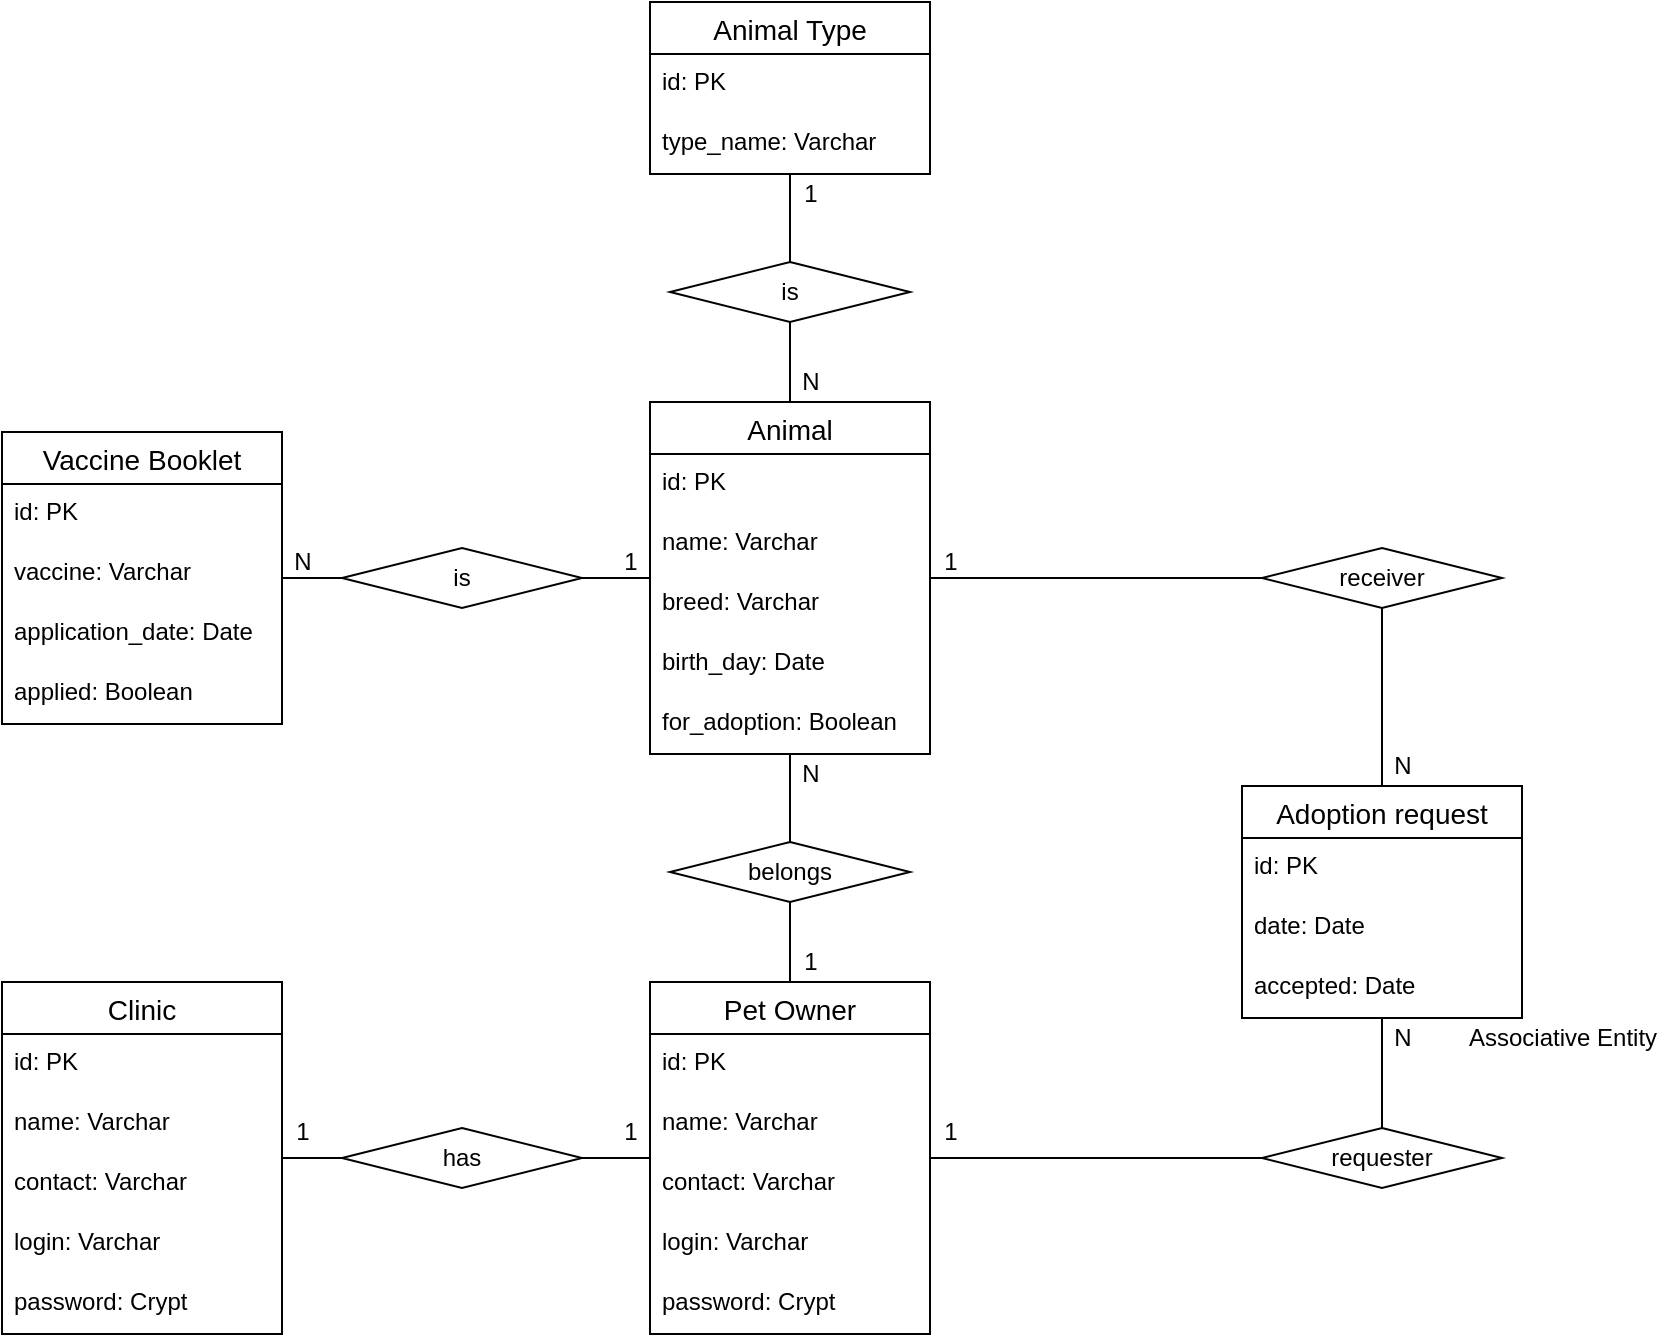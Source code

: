 <mxfile version="14.9.6" type="device"><diagram id="mrgqSwOiPpOiELAc4BTN" name="Página-1"><mxGraphModel dx="1240" dy="739" grid="1" gridSize="10" guides="1" tooltips="1" connect="1" arrows="1" fold="1" page="1" pageScale="1" pageWidth="1169" pageHeight="827" math="0" shadow="0"><root><mxCell id="0"/><mxCell id="1" parent="0"/><mxCell id="-Cp5Lhwi0LvBnycnR3eA-3" value="Animal" style="swimlane;fontStyle=0;childLayout=stackLayout;horizontal=1;startSize=26;horizontalStack=0;resizeParent=1;resizeParentMax=0;resizeLast=0;collapsible=1;marginBottom=0;align=center;fontSize=14;" parent="1" vertex="1"><mxGeometry x="528" y="280" width="140" height="176" as="geometry"/></mxCell><mxCell id="-Cp5Lhwi0LvBnycnR3eA-4" value="id: PK" style="text;strokeColor=none;fillColor=none;spacingLeft=4;spacingRight=4;overflow=hidden;rotatable=0;points=[[0,0.5],[1,0.5]];portConstraint=eastwest;fontSize=12;" parent="-Cp5Lhwi0LvBnycnR3eA-3" vertex="1"><mxGeometry y="26" width="140" height="30" as="geometry"/></mxCell><mxCell id="-Cp5Lhwi0LvBnycnR3eA-5" value="name: Varchar" style="text;strokeColor=none;fillColor=none;spacingLeft=4;spacingRight=4;overflow=hidden;rotatable=0;points=[[0,0.5],[1,0.5]];portConstraint=eastwest;fontSize=12;" parent="-Cp5Lhwi0LvBnycnR3eA-3" vertex="1"><mxGeometry y="56" width="140" height="30" as="geometry"/></mxCell><mxCell id="-Cp5Lhwi0LvBnycnR3eA-6" value="breed: Varchar" style="text;strokeColor=none;fillColor=none;spacingLeft=4;spacingRight=4;overflow=hidden;rotatable=0;points=[[0,0.5],[1,0.5]];portConstraint=eastwest;fontSize=12;" parent="-Cp5Lhwi0LvBnycnR3eA-3" vertex="1"><mxGeometry y="86" width="140" height="30" as="geometry"/></mxCell><mxCell id="-Cp5Lhwi0LvBnycnR3eA-7" value="birth_day: Date" style="text;strokeColor=none;fillColor=none;spacingLeft=4;spacingRight=4;overflow=hidden;rotatable=0;points=[[0,0.5],[1,0.5]];portConstraint=eastwest;fontSize=12;" parent="-Cp5Lhwi0LvBnycnR3eA-3" vertex="1"><mxGeometry y="116" width="140" height="30" as="geometry"/></mxCell><mxCell id="-Cp5Lhwi0LvBnycnR3eA-8" value="for_adoption: Boolean" style="text;strokeColor=none;fillColor=none;spacingLeft=4;spacingRight=4;overflow=hidden;rotatable=0;points=[[0,0.5],[1,0.5]];portConstraint=eastwest;fontSize=12;" parent="-Cp5Lhwi0LvBnycnR3eA-3" vertex="1"><mxGeometry y="146" width="140" height="30" as="geometry"/></mxCell><mxCell id="RMEIacgLU51vDSc4DHRo-1" value="Animal Type" style="swimlane;fontStyle=0;childLayout=stackLayout;horizontal=1;startSize=26;horizontalStack=0;resizeParent=1;resizeParentMax=0;resizeLast=0;collapsible=1;marginBottom=0;align=center;fontSize=14;" vertex="1" parent="1"><mxGeometry x="528" y="80" width="140" height="86" as="geometry"/></mxCell><mxCell id="RMEIacgLU51vDSc4DHRo-2" value="id: PK" style="text;strokeColor=none;fillColor=none;spacingLeft=4;spacingRight=4;overflow=hidden;rotatable=0;points=[[0,0.5],[1,0.5]];portConstraint=eastwest;fontSize=12;" vertex="1" parent="RMEIacgLU51vDSc4DHRo-1"><mxGeometry y="26" width="140" height="30" as="geometry"/></mxCell><mxCell id="RMEIacgLU51vDSc4DHRo-3" value="type_name: Varchar" style="text;strokeColor=none;fillColor=none;spacingLeft=4;spacingRight=4;overflow=hidden;rotatable=0;points=[[0,0.5],[1,0.5]];portConstraint=eastwest;fontSize=12;" vertex="1" parent="RMEIacgLU51vDSc4DHRo-1"><mxGeometry y="56" width="140" height="30" as="geometry"/></mxCell><mxCell id="RMEIacgLU51vDSc4DHRo-9" value="is" style="shape=rhombus;perimeter=rhombusPerimeter;whiteSpace=wrap;html=1;align=center;" vertex="1" parent="1"><mxGeometry x="538" y="210" width="120" height="30" as="geometry"/></mxCell><mxCell id="RMEIacgLU51vDSc4DHRo-10" value="" style="endArrow=none;html=1;rounded=0;" edge="1" parent="1" source="-Cp5Lhwi0LvBnycnR3eA-3" target="RMEIacgLU51vDSc4DHRo-9"><mxGeometry relative="1" as="geometry"><mxPoint x="534" y="230" as="sourcePoint"/><mxPoint x="694" y="230" as="targetPoint"/></mxGeometry></mxCell><mxCell id="RMEIacgLU51vDSc4DHRo-11" value="" style="endArrow=none;html=1;rounded=0;" edge="1" parent="1" source="RMEIacgLU51vDSc4DHRo-9" target="RMEIacgLU51vDSc4DHRo-1"><mxGeometry relative="1" as="geometry"><mxPoint x="608" y="290" as="sourcePoint"/><mxPoint x="608" y="250" as="targetPoint"/></mxGeometry></mxCell><mxCell id="RMEIacgLU51vDSc4DHRo-12" value="1" style="text;html=1;align=center;verticalAlign=middle;resizable=0;points=[];autosize=1;strokeColor=none;" vertex="1" parent="1"><mxGeometry x="598" y="166" width="20" height="20" as="geometry"/></mxCell><mxCell id="RMEIacgLU51vDSc4DHRo-13" value="N" style="text;html=1;align=center;verticalAlign=middle;resizable=0;points=[];autosize=1;strokeColor=none;" vertex="1" parent="1"><mxGeometry x="598" y="260" width="20" height="20" as="geometry"/></mxCell><mxCell id="RMEIacgLU51vDSc4DHRo-14" value="Pet Owner" style="swimlane;fontStyle=0;childLayout=stackLayout;horizontal=1;startSize=26;horizontalStack=0;resizeParent=1;resizeParentMax=0;resizeLast=0;collapsible=1;marginBottom=0;align=center;fontSize=14;" vertex="1" parent="1"><mxGeometry x="528" y="570" width="140" height="176" as="geometry"/></mxCell><mxCell id="RMEIacgLU51vDSc4DHRo-15" value="id: PK" style="text;strokeColor=none;fillColor=none;spacingLeft=4;spacingRight=4;overflow=hidden;rotatable=0;points=[[0,0.5],[1,0.5]];portConstraint=eastwest;fontSize=12;" vertex="1" parent="RMEIacgLU51vDSc4DHRo-14"><mxGeometry y="26" width="140" height="30" as="geometry"/></mxCell><mxCell id="RMEIacgLU51vDSc4DHRo-16" value="name: Varchar" style="text;strokeColor=none;fillColor=none;spacingLeft=4;spacingRight=4;overflow=hidden;rotatable=0;points=[[0,0.5],[1,0.5]];portConstraint=eastwest;fontSize=12;" vertex="1" parent="RMEIacgLU51vDSc4DHRo-14"><mxGeometry y="56" width="140" height="30" as="geometry"/></mxCell><mxCell id="RMEIacgLU51vDSc4DHRo-17" value="contact: Varchar" style="text;strokeColor=none;fillColor=none;spacingLeft=4;spacingRight=4;overflow=hidden;rotatable=0;points=[[0,0.5],[1,0.5]];portConstraint=eastwest;fontSize=12;" vertex="1" parent="RMEIacgLU51vDSc4DHRo-14"><mxGeometry y="86" width="140" height="30" as="geometry"/></mxCell><mxCell id="RMEIacgLU51vDSc4DHRo-18" value="login: Varchar" style="text;strokeColor=none;fillColor=none;spacingLeft=4;spacingRight=4;overflow=hidden;rotatable=0;points=[[0,0.5],[1,0.5]];portConstraint=eastwest;fontSize=12;" vertex="1" parent="RMEIacgLU51vDSc4DHRo-14"><mxGeometry y="116" width="140" height="30" as="geometry"/></mxCell><mxCell id="RMEIacgLU51vDSc4DHRo-19" value="password: Crypt" style="text;strokeColor=none;fillColor=none;spacingLeft=4;spacingRight=4;overflow=hidden;rotatable=0;points=[[0,0.5],[1,0.5]];portConstraint=eastwest;fontSize=12;" vertex="1" parent="RMEIacgLU51vDSc4DHRo-14"><mxGeometry y="146" width="140" height="30" as="geometry"/></mxCell><mxCell id="RMEIacgLU51vDSc4DHRo-20" value="Clinic" style="swimlane;fontStyle=0;childLayout=stackLayout;horizontal=1;startSize=26;horizontalStack=0;resizeParent=1;resizeParentMax=0;resizeLast=0;collapsible=1;marginBottom=0;align=center;fontSize=14;" vertex="1" parent="1"><mxGeometry x="204" y="570" width="140" height="176" as="geometry"/></mxCell><mxCell id="RMEIacgLU51vDSc4DHRo-21" value="id: PK" style="text;strokeColor=none;fillColor=none;spacingLeft=4;spacingRight=4;overflow=hidden;rotatable=0;points=[[0,0.5],[1,0.5]];portConstraint=eastwest;fontSize=12;" vertex="1" parent="RMEIacgLU51vDSc4DHRo-20"><mxGeometry y="26" width="140" height="30" as="geometry"/></mxCell><mxCell id="RMEIacgLU51vDSc4DHRo-22" value="name: Varchar" style="text;strokeColor=none;fillColor=none;spacingLeft=4;spacingRight=4;overflow=hidden;rotatable=0;points=[[0,0.5],[1,0.5]];portConstraint=eastwest;fontSize=12;" vertex="1" parent="RMEIacgLU51vDSc4DHRo-20"><mxGeometry y="56" width="140" height="30" as="geometry"/></mxCell><mxCell id="RMEIacgLU51vDSc4DHRo-23" value="contact: Varchar" style="text;strokeColor=none;fillColor=none;spacingLeft=4;spacingRight=4;overflow=hidden;rotatable=0;points=[[0,0.5],[1,0.5]];portConstraint=eastwest;fontSize=12;" vertex="1" parent="RMEIacgLU51vDSc4DHRo-20"><mxGeometry y="86" width="140" height="30" as="geometry"/></mxCell><mxCell id="RMEIacgLU51vDSc4DHRo-24" value="login: Varchar" style="text;strokeColor=none;fillColor=none;spacingLeft=4;spacingRight=4;overflow=hidden;rotatable=0;points=[[0,0.5],[1,0.5]];portConstraint=eastwest;fontSize=12;" vertex="1" parent="RMEIacgLU51vDSc4DHRo-20"><mxGeometry y="116" width="140" height="30" as="geometry"/></mxCell><mxCell id="RMEIacgLU51vDSc4DHRo-25" value="password: Crypt" style="text;strokeColor=none;fillColor=none;spacingLeft=4;spacingRight=4;overflow=hidden;rotatable=0;points=[[0,0.5],[1,0.5]];portConstraint=eastwest;fontSize=12;" vertex="1" parent="RMEIacgLU51vDSc4DHRo-20"><mxGeometry y="146" width="140" height="30" as="geometry"/></mxCell><mxCell id="RMEIacgLU51vDSc4DHRo-26" value="belongs" style="shape=rhombus;perimeter=rhombusPerimeter;whiteSpace=wrap;html=1;align=center;" vertex="1" parent="1"><mxGeometry x="538" y="500" width="120" height="30" as="geometry"/></mxCell><mxCell id="RMEIacgLU51vDSc4DHRo-27" value="" style="endArrow=none;html=1;rounded=0;" edge="1" parent="1" source="-Cp5Lhwi0LvBnycnR3eA-3" target="RMEIacgLU51vDSc4DHRo-26"><mxGeometry relative="1" as="geometry"><mxPoint x="608" y="290" as="sourcePoint"/><mxPoint x="608" y="250" as="targetPoint"/></mxGeometry></mxCell><mxCell id="RMEIacgLU51vDSc4DHRo-29" value="" style="endArrow=none;html=1;rounded=0;" edge="1" parent="1" source="RMEIacgLU51vDSc4DHRo-14" target="RMEIacgLU51vDSc4DHRo-26"><mxGeometry relative="1" as="geometry"><mxPoint x="608" y="466" as="sourcePoint"/><mxPoint x="608" y="500.0" as="targetPoint"/></mxGeometry></mxCell><mxCell id="RMEIacgLU51vDSc4DHRo-30" value="N" style="text;html=1;align=center;verticalAlign=middle;resizable=0;points=[];autosize=1;strokeColor=none;" vertex="1" parent="1"><mxGeometry x="598" y="456" width="20" height="20" as="geometry"/></mxCell><mxCell id="RMEIacgLU51vDSc4DHRo-31" value="1" style="text;html=1;align=center;verticalAlign=middle;resizable=0;points=[];autosize=1;strokeColor=none;" vertex="1" parent="1"><mxGeometry x="598" y="550" width="20" height="20" as="geometry"/></mxCell><mxCell id="RMEIacgLU51vDSc4DHRo-32" value="has" style="shape=rhombus;perimeter=rhombusPerimeter;whiteSpace=wrap;html=1;align=center;" vertex="1" parent="1"><mxGeometry x="374" y="643" width="120" height="30" as="geometry"/></mxCell><mxCell id="RMEIacgLU51vDSc4DHRo-33" value="" style="endArrow=none;html=1;rounded=0;" edge="1" parent="1" source="RMEIacgLU51vDSc4DHRo-32" target="RMEIacgLU51vDSc4DHRo-20"><mxGeometry relative="1" as="geometry"><mxPoint x="608" y="580.0" as="sourcePoint"/><mxPoint x="608" y="540.0" as="targetPoint"/></mxGeometry></mxCell><mxCell id="RMEIacgLU51vDSc4DHRo-34" value="" style="endArrow=none;html=1;rounded=0;" edge="1" parent="1" source="RMEIacgLU51vDSc4DHRo-32" target="RMEIacgLU51vDSc4DHRo-14"><mxGeometry relative="1" as="geometry"><mxPoint x="394.0" y="668.0" as="sourcePoint"/><mxPoint x="364" y="668.0" as="targetPoint"/></mxGeometry></mxCell><mxCell id="RMEIacgLU51vDSc4DHRo-35" value="1" style="text;html=1;align=center;verticalAlign=middle;resizable=0;points=[];autosize=1;strokeColor=none;" vertex="1" parent="1"><mxGeometry x="508" y="635" width="20" height="20" as="geometry"/></mxCell><mxCell id="RMEIacgLU51vDSc4DHRo-36" value="1" style="text;html=1;align=center;verticalAlign=middle;resizable=0;points=[];autosize=1;strokeColor=none;" vertex="1" parent="1"><mxGeometry x="344" y="635" width="20" height="20" as="geometry"/></mxCell><mxCell id="RMEIacgLU51vDSc4DHRo-38" value="Vaccine Booklet" style="swimlane;fontStyle=0;childLayout=stackLayout;horizontal=1;startSize=26;horizontalStack=0;resizeParent=1;resizeParentMax=0;resizeLast=0;collapsible=1;marginBottom=0;align=center;fontSize=14;" vertex="1" parent="1"><mxGeometry x="204" y="295" width="140" height="146" as="geometry"/></mxCell><mxCell id="RMEIacgLU51vDSc4DHRo-39" value="id: PK" style="text;strokeColor=none;fillColor=none;spacingLeft=4;spacingRight=4;overflow=hidden;rotatable=0;points=[[0,0.5],[1,0.5]];portConstraint=eastwest;fontSize=12;" vertex="1" parent="RMEIacgLU51vDSc4DHRo-38"><mxGeometry y="26" width="140" height="30" as="geometry"/></mxCell><mxCell id="RMEIacgLU51vDSc4DHRo-40" value="vaccine: Varchar" style="text;strokeColor=none;fillColor=none;spacingLeft=4;spacingRight=4;overflow=hidden;rotatable=0;points=[[0,0.5],[1,0.5]];portConstraint=eastwest;fontSize=12;" vertex="1" parent="RMEIacgLU51vDSc4DHRo-38"><mxGeometry y="56" width="140" height="30" as="geometry"/></mxCell><mxCell id="RMEIacgLU51vDSc4DHRo-41" value="application_date: Date" style="text;strokeColor=none;fillColor=none;spacingLeft=4;spacingRight=4;overflow=hidden;rotatable=0;points=[[0,0.5],[1,0.5]];portConstraint=eastwest;fontSize=12;" vertex="1" parent="RMEIacgLU51vDSc4DHRo-38"><mxGeometry y="86" width="140" height="30" as="geometry"/></mxCell><mxCell id="RMEIacgLU51vDSc4DHRo-42" value="applied: Boolean" style="text;strokeColor=none;fillColor=none;spacingLeft=4;spacingRight=4;overflow=hidden;rotatable=0;points=[[0,0.5],[1,0.5]];portConstraint=eastwest;fontSize=12;" vertex="1" parent="RMEIacgLU51vDSc4DHRo-38"><mxGeometry y="116" width="140" height="30" as="geometry"/></mxCell><mxCell id="RMEIacgLU51vDSc4DHRo-44" value="is" style="shape=rhombus;perimeter=rhombusPerimeter;whiteSpace=wrap;html=1;align=center;" vertex="1" parent="1"><mxGeometry x="374" y="353" width="120" height="30" as="geometry"/></mxCell><mxCell id="RMEIacgLU51vDSc4DHRo-48" value="" style="endArrow=none;html=1;rounded=0;" edge="1" parent="1" source="RMEIacgLU51vDSc4DHRo-38" target="RMEIacgLU51vDSc4DHRo-44"><mxGeometry relative="1" as="geometry"><mxPoint x="608" y="220" as="sourcePoint"/><mxPoint x="608" y="176.0" as="targetPoint"/></mxGeometry></mxCell><mxCell id="RMEIacgLU51vDSc4DHRo-49" value="" style="endArrow=none;html=1;rounded=0;" edge="1" parent="1" source="-Cp5Lhwi0LvBnycnR3eA-3" target="RMEIacgLU51vDSc4DHRo-44"><mxGeometry relative="1" as="geometry"><mxPoint x="354" y="378" as="sourcePoint"/><mxPoint x="384" y="378" as="targetPoint"/></mxGeometry></mxCell><mxCell id="RMEIacgLU51vDSc4DHRo-50" value="Adoption request" style="swimlane;fontStyle=0;childLayout=stackLayout;horizontal=1;startSize=26;horizontalStack=0;resizeParent=1;resizeParentMax=0;resizeLast=0;collapsible=1;marginBottom=0;align=center;fontSize=14;" vertex="1" parent="1"><mxGeometry x="824" y="472" width="140" height="116" as="geometry"/></mxCell><mxCell id="RMEIacgLU51vDSc4DHRo-51" value="id: PK" style="text;strokeColor=none;fillColor=none;spacingLeft=4;spacingRight=4;overflow=hidden;rotatable=0;points=[[0,0.5],[1,0.5]];portConstraint=eastwest;fontSize=12;" vertex="1" parent="RMEIacgLU51vDSc4DHRo-50"><mxGeometry y="26" width="140" height="30" as="geometry"/></mxCell><mxCell id="RMEIacgLU51vDSc4DHRo-53" value="date: Date" style="text;strokeColor=none;fillColor=none;spacingLeft=4;spacingRight=4;overflow=hidden;rotatable=0;points=[[0,0.5],[1,0.5]];portConstraint=eastwest;fontSize=12;" vertex="1" parent="RMEIacgLU51vDSc4DHRo-50"><mxGeometry y="56" width="140" height="30" as="geometry"/></mxCell><mxCell id="RMEIacgLU51vDSc4DHRo-59" value="accepted: Date" style="text;strokeColor=none;fillColor=none;spacingLeft=4;spacingRight=4;overflow=hidden;rotatable=0;points=[[0,0.5],[1,0.5]];portConstraint=eastwest;fontSize=12;" vertex="1" parent="RMEIacgLU51vDSc4DHRo-50"><mxGeometry y="86" width="140" height="30" as="geometry"/></mxCell><mxCell id="RMEIacgLU51vDSc4DHRo-56" value="requester" style="shape=rhombus;perimeter=rhombusPerimeter;whiteSpace=wrap;html=1;align=center;" vertex="1" parent="1"><mxGeometry x="834" y="643" width="120" height="30" as="geometry"/></mxCell><mxCell id="RMEIacgLU51vDSc4DHRo-57" value="" style="endArrow=none;html=1;rounded=0;" edge="1" parent="1" source="RMEIacgLU51vDSc4DHRo-56" target="RMEIacgLU51vDSc4DHRo-14"><mxGeometry relative="1" as="geometry"><mxPoint x="504" y="668" as="sourcePoint"/><mxPoint x="538" y="668" as="targetPoint"/></mxGeometry></mxCell><mxCell id="RMEIacgLU51vDSc4DHRo-58" value="" style="endArrow=none;html=1;rounded=0;" edge="1" parent="1" source="RMEIacgLU51vDSc4DHRo-50" target="RMEIacgLU51vDSc4DHRo-56"><mxGeometry relative="1" as="geometry"><mxPoint x="844" y="668" as="sourcePoint"/><mxPoint x="678" y="668" as="targetPoint"/></mxGeometry></mxCell><mxCell id="RMEIacgLU51vDSc4DHRo-60" value="receiver" style="shape=rhombus;perimeter=rhombusPerimeter;whiteSpace=wrap;html=1;align=center;" vertex="1" parent="1"><mxGeometry x="834" y="353" width="120" height="30" as="geometry"/></mxCell><mxCell id="RMEIacgLU51vDSc4DHRo-61" value="" style="endArrow=none;html=1;rounded=0;" edge="1" parent="1" source="RMEIacgLU51vDSc4DHRo-60" target="RMEIacgLU51vDSc4DHRo-50"><mxGeometry relative="1" as="geometry"><mxPoint x="904" y="598" as="sourcePoint"/><mxPoint x="904" y="653" as="targetPoint"/></mxGeometry></mxCell><mxCell id="RMEIacgLU51vDSc4DHRo-62" value="" style="endArrow=none;html=1;rounded=0;" edge="1" parent="1" source="-Cp5Lhwi0LvBnycnR3eA-3" target="RMEIacgLU51vDSc4DHRo-60"><mxGeometry relative="1" as="geometry"><mxPoint x="904" y="380" as="sourcePoint"/><mxPoint x="904" y="482" as="targetPoint"/></mxGeometry></mxCell><mxCell id="RMEIacgLU51vDSc4DHRo-63" value="N" style="text;html=1;align=center;verticalAlign=middle;resizable=0;points=[];autosize=1;strokeColor=none;" vertex="1" parent="1"><mxGeometry x="894" y="452" width="20" height="20" as="geometry"/></mxCell><mxCell id="RMEIacgLU51vDSc4DHRo-64" value="1" style="text;html=1;align=center;verticalAlign=middle;resizable=0;points=[];autosize=1;strokeColor=none;" vertex="1" parent="1"><mxGeometry x="668" y="350" width="20" height="20" as="geometry"/></mxCell><mxCell id="RMEIacgLU51vDSc4DHRo-65" value="N" style="text;html=1;align=center;verticalAlign=middle;resizable=0;points=[];autosize=1;strokeColor=none;" vertex="1" parent="1"><mxGeometry x="894" y="588" width="20" height="20" as="geometry"/></mxCell><mxCell id="RMEIacgLU51vDSc4DHRo-66" value="1" style="text;html=1;align=center;verticalAlign=middle;resizable=0;points=[];autosize=1;strokeColor=none;" vertex="1" parent="1"><mxGeometry x="668" y="635" width="20" height="20" as="geometry"/></mxCell><mxCell id="RMEIacgLU51vDSc4DHRo-67" value="N" style="text;html=1;align=center;verticalAlign=middle;resizable=0;points=[];autosize=1;strokeColor=none;" vertex="1" parent="1"><mxGeometry x="344" y="350" width="20" height="20" as="geometry"/></mxCell><mxCell id="RMEIacgLU51vDSc4DHRo-69" value="1" style="text;html=1;align=center;verticalAlign=middle;resizable=0;points=[];autosize=1;strokeColor=none;" vertex="1" parent="1"><mxGeometry x="508" y="350" width="20" height="20" as="geometry"/></mxCell><mxCell id="RMEIacgLU51vDSc4DHRo-72" value="Associative Entity" style="text;html=1;align=center;verticalAlign=middle;resizable=0;points=[];autosize=1;strokeColor=none;" vertex="1" parent="1"><mxGeometry x="929" y="588" width="110" height="20" as="geometry"/></mxCell></root></mxGraphModel></diagram></mxfile>